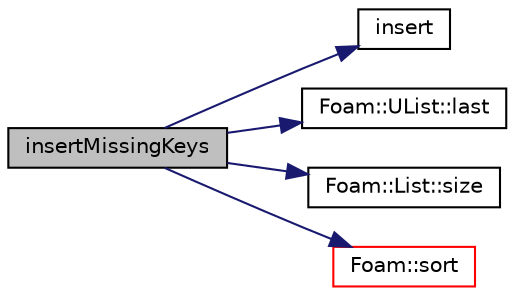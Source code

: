 digraph "insertMissingKeys"
{
  bgcolor="transparent";
  edge [fontname="Helvetica",fontsize="10",labelfontname="Helvetica",labelfontsize="10"];
  node [fontname="Helvetica",fontsize="10",shape=record];
  rankdir="LR";
  Node1 [label="insertMissingKeys",height=0.2,width=0.4,color="black", fillcolor="grey75", style="filled", fontcolor="black"];
  Node1 -> Node2 [color="midnightblue",fontsize="10",style="solid",fontname="Helvetica"];
  Node2 [label="insert",height=0.2,width=0.4,color="black",URL="$a03916.html#ac3c1fc80c032bac12dfeb7842c1353ee"];
  Node1 -> Node3 [color="midnightblue",fontsize="10",style="solid",fontname="Helvetica"];
  Node3 [label="Foam::UList::last",height=0.2,width=0.4,color="black",URL="$a02731.html#aef07c02ea1c27bdb5906043b399e0ff0",tooltip="Return the last element of the list. "];
  Node1 -> Node4 [color="midnightblue",fontsize="10",style="solid",fontname="Helvetica"];
  Node4 [label="Foam::List::size",height=0.2,width=0.4,color="black",URL="$a01364.html#a8a5f6fa29bd4b500caf186f60245b384",tooltip="Override size to be inconsistent with allocated storage. "];
  Node1 -> Node5 [color="midnightblue",fontsize="10",style="solid",fontname="Helvetica"];
  Node5 [label="Foam::sort",height=0.2,width=0.4,color="red",URL="$a10725.html#a8040176c5570405aa954090217c37fbe"];
}
